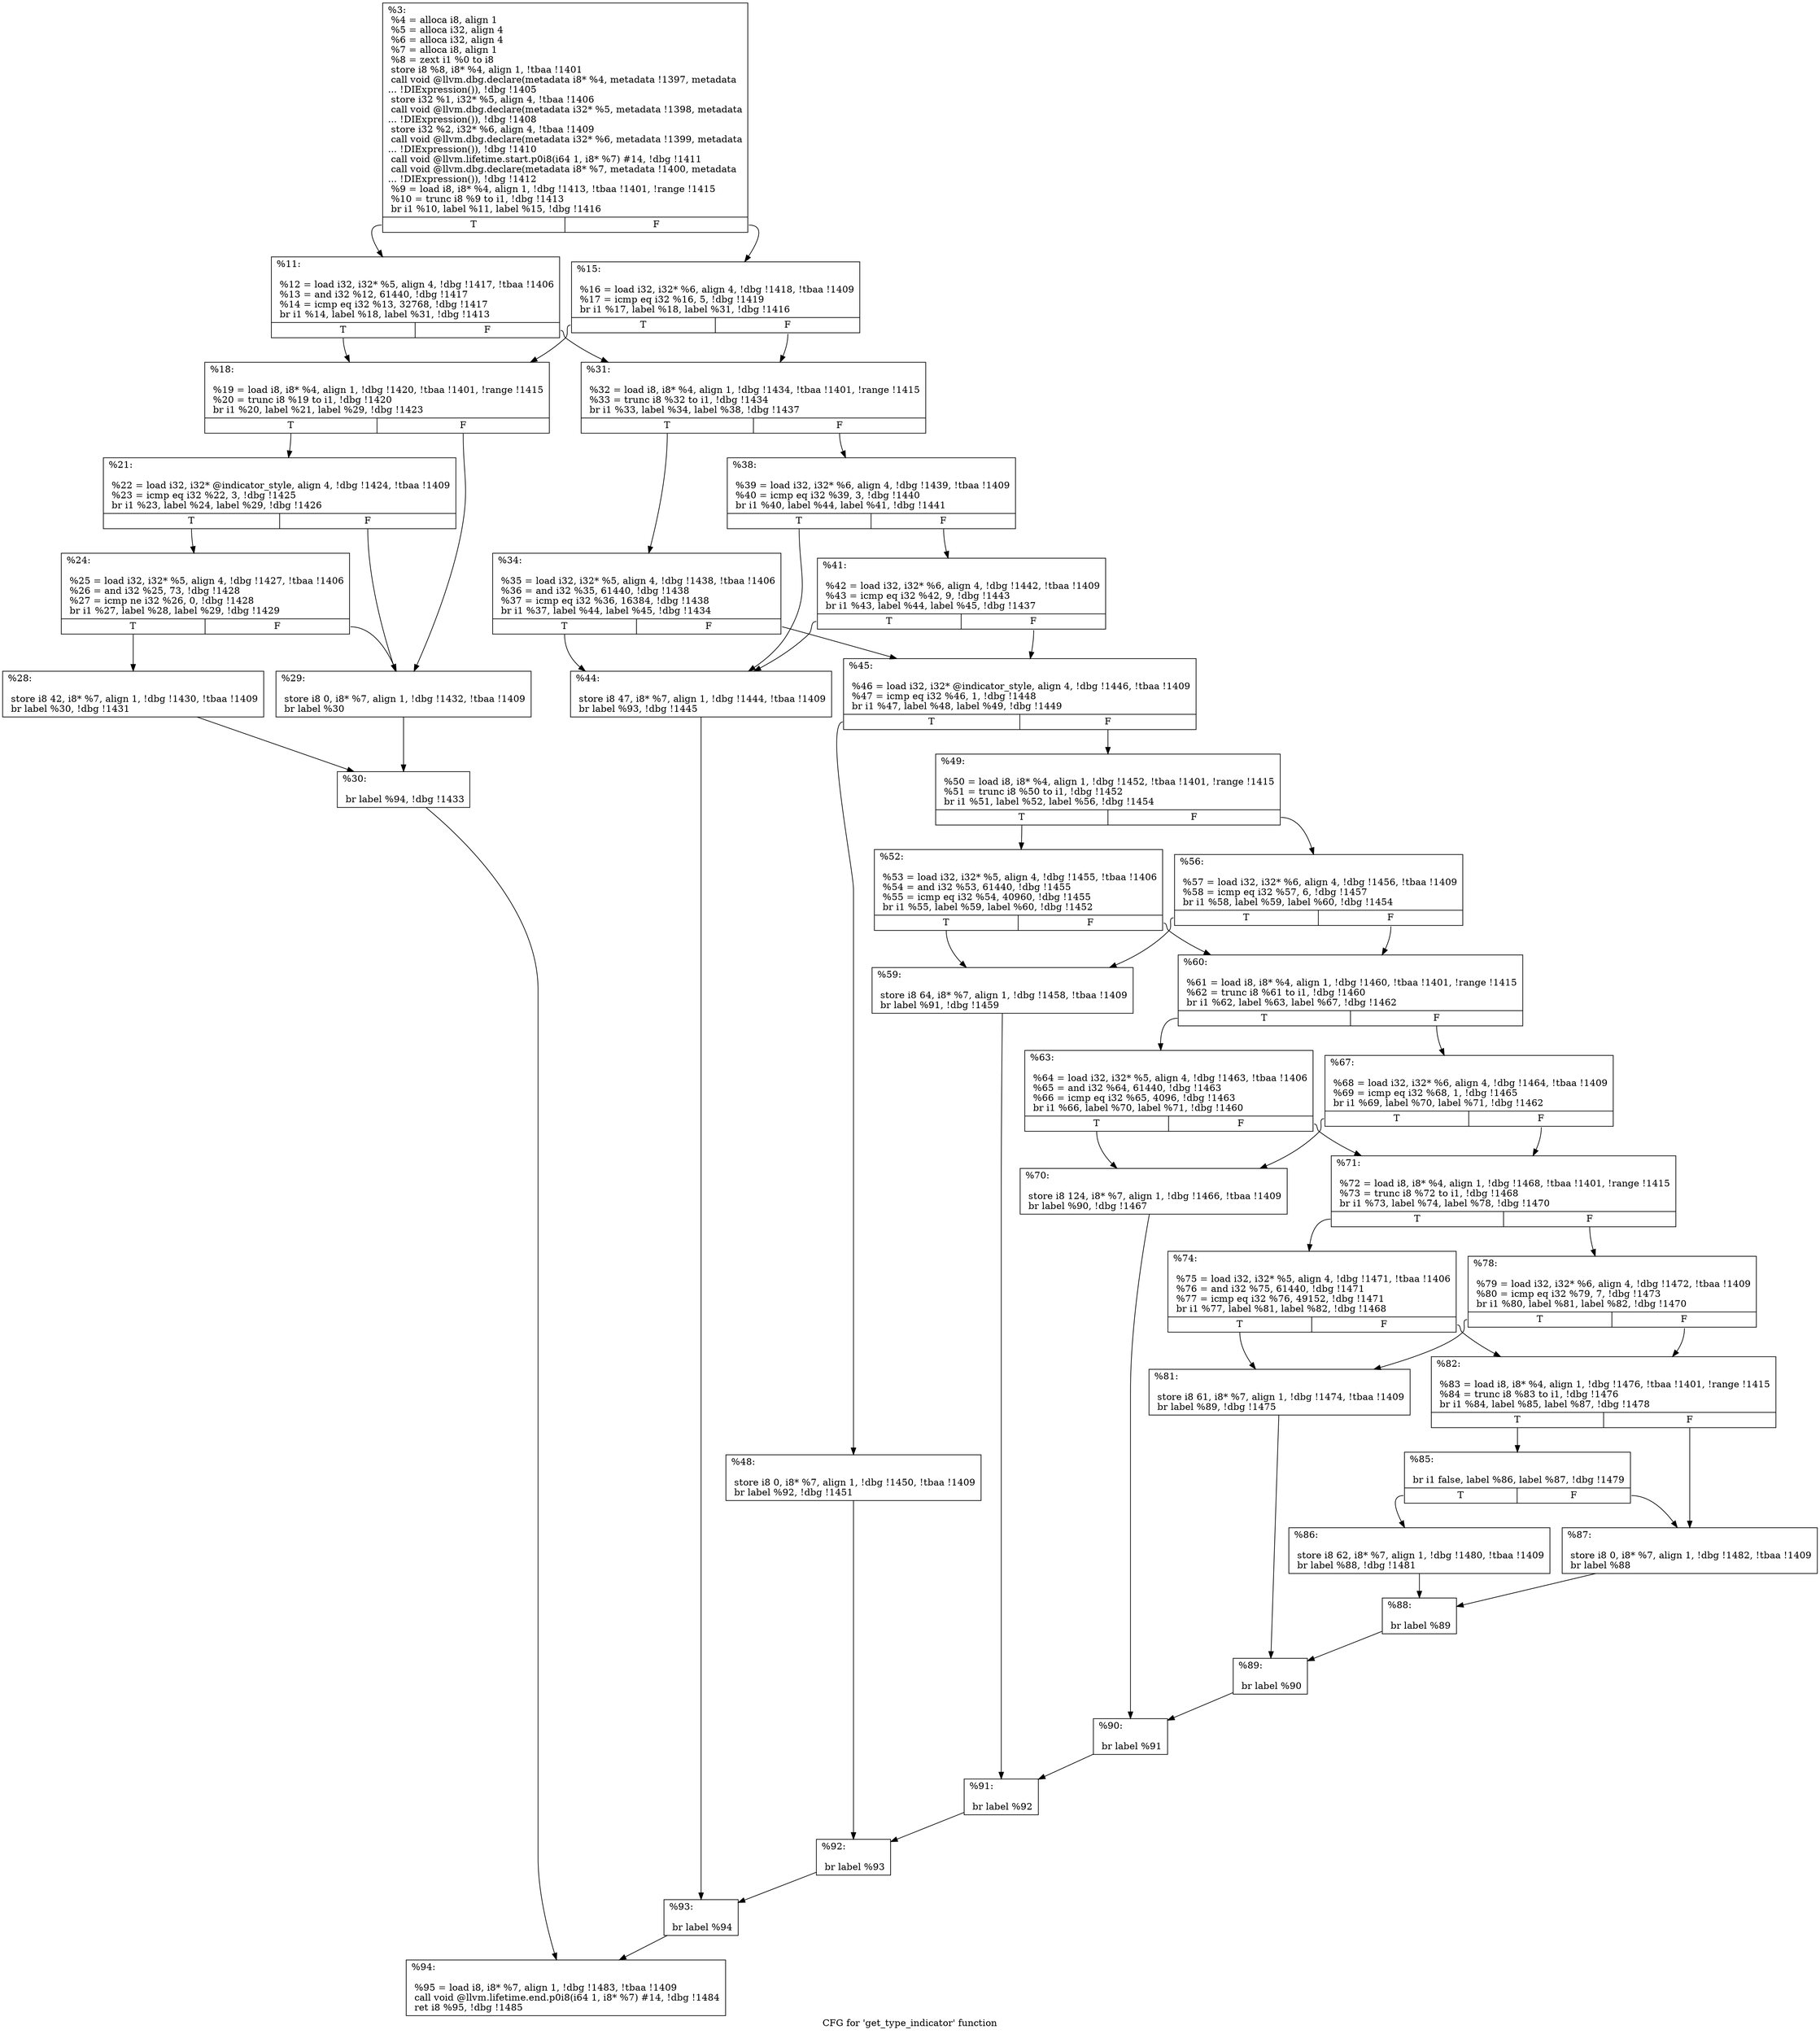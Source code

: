 digraph "CFG for 'get_type_indicator' function" {
	label="CFG for 'get_type_indicator' function";

	Node0x23d6340 [shape=record,label="{%3:\l  %4 = alloca i8, align 1\l  %5 = alloca i32, align 4\l  %6 = alloca i32, align 4\l  %7 = alloca i8, align 1\l  %8 = zext i1 %0 to i8\l  store i8 %8, i8* %4, align 1, !tbaa !1401\l  call void @llvm.dbg.declare(metadata i8* %4, metadata !1397, metadata\l... !DIExpression()), !dbg !1405\l  store i32 %1, i32* %5, align 4, !tbaa !1406\l  call void @llvm.dbg.declare(metadata i32* %5, metadata !1398, metadata\l... !DIExpression()), !dbg !1408\l  store i32 %2, i32* %6, align 4, !tbaa !1409\l  call void @llvm.dbg.declare(metadata i32* %6, metadata !1399, metadata\l... !DIExpression()), !dbg !1410\l  call void @llvm.lifetime.start.p0i8(i64 1, i8* %7) #14, !dbg !1411\l  call void @llvm.dbg.declare(metadata i8* %7, metadata !1400, metadata\l... !DIExpression()), !dbg !1412\l  %9 = load i8, i8* %4, align 1, !dbg !1413, !tbaa !1401, !range !1415\l  %10 = trunc i8 %9 to i1, !dbg !1413\l  br i1 %10, label %11, label %15, !dbg !1416\l|{<s0>T|<s1>F}}"];
	Node0x23d6340:s0 -> Node0x23d6410;
	Node0x23d6340:s1 -> Node0x23d6460;
	Node0x23d6410 [shape=record,label="{%11:\l\l  %12 = load i32, i32* %5, align 4, !dbg !1417, !tbaa !1406\l  %13 = and i32 %12, 61440, !dbg !1417\l  %14 = icmp eq i32 %13, 32768, !dbg !1417\l  br i1 %14, label %18, label %31, !dbg !1413\l|{<s0>T|<s1>F}}"];
	Node0x23d6410:s0 -> Node0x23d64b0;
	Node0x23d6410:s1 -> Node0x23d6690;
	Node0x23d6460 [shape=record,label="{%15:\l\l  %16 = load i32, i32* %6, align 4, !dbg !1418, !tbaa !1409\l  %17 = icmp eq i32 %16, 5, !dbg !1419\l  br i1 %17, label %18, label %31, !dbg !1416\l|{<s0>T|<s1>F}}"];
	Node0x23d6460:s0 -> Node0x23d64b0;
	Node0x23d6460:s1 -> Node0x23d6690;
	Node0x23d64b0 [shape=record,label="{%18:\l\l  %19 = load i8, i8* %4, align 1, !dbg !1420, !tbaa !1401, !range !1415\l  %20 = trunc i8 %19 to i1, !dbg !1420\l  br i1 %20, label %21, label %29, !dbg !1423\l|{<s0>T|<s1>F}}"];
	Node0x23d64b0:s0 -> Node0x23d6500;
	Node0x23d64b0:s1 -> Node0x23d65f0;
	Node0x23d6500 [shape=record,label="{%21:\l\l  %22 = load i32, i32* @indicator_style, align 4, !dbg !1424, !tbaa !1409\l  %23 = icmp eq i32 %22, 3, !dbg !1425\l  br i1 %23, label %24, label %29, !dbg !1426\l|{<s0>T|<s1>F}}"];
	Node0x23d6500:s0 -> Node0x23d6550;
	Node0x23d6500:s1 -> Node0x23d65f0;
	Node0x23d6550 [shape=record,label="{%24:\l\l  %25 = load i32, i32* %5, align 4, !dbg !1427, !tbaa !1406\l  %26 = and i32 %25, 73, !dbg !1428\l  %27 = icmp ne i32 %26, 0, !dbg !1428\l  br i1 %27, label %28, label %29, !dbg !1429\l|{<s0>T|<s1>F}}"];
	Node0x23d6550:s0 -> Node0x23d65a0;
	Node0x23d6550:s1 -> Node0x23d65f0;
	Node0x23d65a0 [shape=record,label="{%28:\l\l  store i8 42, i8* %7, align 1, !dbg !1430, !tbaa !1409\l  br label %30, !dbg !1431\l}"];
	Node0x23d65a0 -> Node0x23d6640;
	Node0x23d65f0 [shape=record,label="{%29:\l\l  store i8 0, i8* %7, align 1, !dbg !1432, !tbaa !1409\l  br label %30\l}"];
	Node0x23d65f0 -> Node0x23d6640;
	Node0x23d6640 [shape=record,label="{%30:\l\l  br label %94, !dbg !1433\l}"];
	Node0x23d6640 -> Node0x23d6fa0;
	Node0x23d6690 [shape=record,label="{%31:\l\l  %32 = load i8, i8* %4, align 1, !dbg !1434, !tbaa !1401, !range !1415\l  %33 = trunc i8 %32 to i1, !dbg !1434\l  br i1 %33, label %34, label %38, !dbg !1437\l|{<s0>T|<s1>F}}"];
	Node0x23d6690:s0 -> Node0x23d66e0;
	Node0x23d6690:s1 -> Node0x23d6730;
	Node0x23d66e0 [shape=record,label="{%34:\l\l  %35 = load i32, i32* %5, align 4, !dbg !1438, !tbaa !1406\l  %36 = and i32 %35, 61440, !dbg !1438\l  %37 = icmp eq i32 %36, 16384, !dbg !1438\l  br i1 %37, label %44, label %45, !dbg !1434\l|{<s0>T|<s1>F}}"];
	Node0x23d66e0:s0 -> Node0x23d67d0;
	Node0x23d66e0:s1 -> Node0x23d6820;
	Node0x23d6730 [shape=record,label="{%38:\l\l  %39 = load i32, i32* %6, align 4, !dbg !1439, !tbaa !1409\l  %40 = icmp eq i32 %39, 3, !dbg !1440\l  br i1 %40, label %44, label %41, !dbg !1441\l|{<s0>T|<s1>F}}"];
	Node0x23d6730:s0 -> Node0x23d67d0;
	Node0x23d6730:s1 -> Node0x23d6780;
	Node0x23d6780 [shape=record,label="{%41:\l\l  %42 = load i32, i32* %6, align 4, !dbg !1442, !tbaa !1409\l  %43 = icmp eq i32 %42, 9, !dbg !1443\l  br i1 %43, label %44, label %45, !dbg !1437\l|{<s0>T|<s1>F}}"];
	Node0x23d6780:s0 -> Node0x23d67d0;
	Node0x23d6780:s1 -> Node0x23d6820;
	Node0x23d67d0 [shape=record,label="{%44:\l\l  store i8 47, i8* %7, align 1, !dbg !1444, !tbaa !1409\l  br label %93, !dbg !1445\l}"];
	Node0x23d67d0 -> Node0x23d6f50;
	Node0x23d6820 [shape=record,label="{%45:\l\l  %46 = load i32, i32* @indicator_style, align 4, !dbg !1446, !tbaa !1409\l  %47 = icmp eq i32 %46, 1, !dbg !1448\l  br i1 %47, label %48, label %49, !dbg !1449\l|{<s0>T|<s1>F}}"];
	Node0x23d6820:s0 -> Node0x23d6870;
	Node0x23d6820:s1 -> Node0x23d68c0;
	Node0x23d6870 [shape=record,label="{%48:\l\l  store i8 0, i8* %7, align 1, !dbg !1450, !tbaa !1409\l  br label %92, !dbg !1451\l}"];
	Node0x23d6870 -> Node0x23d6f00;
	Node0x23d68c0 [shape=record,label="{%49:\l\l  %50 = load i8, i8* %4, align 1, !dbg !1452, !tbaa !1401, !range !1415\l  %51 = trunc i8 %50 to i1, !dbg !1452\l  br i1 %51, label %52, label %56, !dbg !1454\l|{<s0>T|<s1>F}}"];
	Node0x23d68c0:s0 -> Node0x23d6910;
	Node0x23d68c0:s1 -> Node0x23d6960;
	Node0x23d6910 [shape=record,label="{%52:\l\l  %53 = load i32, i32* %5, align 4, !dbg !1455, !tbaa !1406\l  %54 = and i32 %53, 61440, !dbg !1455\l  %55 = icmp eq i32 %54, 40960, !dbg !1455\l  br i1 %55, label %59, label %60, !dbg !1452\l|{<s0>T|<s1>F}}"];
	Node0x23d6910:s0 -> Node0x23d69b0;
	Node0x23d6910:s1 -> Node0x23d6a00;
	Node0x23d6960 [shape=record,label="{%56:\l\l  %57 = load i32, i32* %6, align 4, !dbg !1456, !tbaa !1409\l  %58 = icmp eq i32 %57, 6, !dbg !1457\l  br i1 %58, label %59, label %60, !dbg !1454\l|{<s0>T|<s1>F}}"];
	Node0x23d6960:s0 -> Node0x23d69b0;
	Node0x23d6960:s1 -> Node0x23d6a00;
	Node0x23d69b0 [shape=record,label="{%59:\l\l  store i8 64, i8* %7, align 1, !dbg !1458, !tbaa !1409\l  br label %91, !dbg !1459\l}"];
	Node0x23d69b0 -> Node0x23d6eb0;
	Node0x23d6a00 [shape=record,label="{%60:\l\l  %61 = load i8, i8* %4, align 1, !dbg !1460, !tbaa !1401, !range !1415\l  %62 = trunc i8 %61 to i1, !dbg !1460\l  br i1 %62, label %63, label %67, !dbg !1462\l|{<s0>T|<s1>F}}"];
	Node0x23d6a00:s0 -> Node0x23d6a50;
	Node0x23d6a00:s1 -> Node0x23d6aa0;
	Node0x23d6a50 [shape=record,label="{%63:\l\l  %64 = load i32, i32* %5, align 4, !dbg !1463, !tbaa !1406\l  %65 = and i32 %64, 61440, !dbg !1463\l  %66 = icmp eq i32 %65, 4096, !dbg !1463\l  br i1 %66, label %70, label %71, !dbg !1460\l|{<s0>T|<s1>F}}"];
	Node0x23d6a50:s0 -> Node0x23d6af0;
	Node0x23d6a50:s1 -> Node0x23d6b40;
	Node0x23d6aa0 [shape=record,label="{%67:\l\l  %68 = load i32, i32* %6, align 4, !dbg !1464, !tbaa !1409\l  %69 = icmp eq i32 %68, 1, !dbg !1465\l  br i1 %69, label %70, label %71, !dbg !1462\l|{<s0>T|<s1>F}}"];
	Node0x23d6aa0:s0 -> Node0x23d6af0;
	Node0x23d6aa0:s1 -> Node0x23d6b40;
	Node0x23d6af0 [shape=record,label="{%70:\l\l  store i8 124, i8* %7, align 1, !dbg !1466, !tbaa !1409\l  br label %90, !dbg !1467\l}"];
	Node0x23d6af0 -> Node0x23d6e60;
	Node0x23d6b40 [shape=record,label="{%71:\l\l  %72 = load i8, i8* %4, align 1, !dbg !1468, !tbaa !1401, !range !1415\l  %73 = trunc i8 %72 to i1, !dbg !1468\l  br i1 %73, label %74, label %78, !dbg !1470\l|{<s0>T|<s1>F}}"];
	Node0x23d6b40:s0 -> Node0x23d6b90;
	Node0x23d6b40:s1 -> Node0x23d6be0;
	Node0x23d6b90 [shape=record,label="{%74:\l\l  %75 = load i32, i32* %5, align 4, !dbg !1471, !tbaa !1406\l  %76 = and i32 %75, 61440, !dbg !1471\l  %77 = icmp eq i32 %76, 49152, !dbg !1471\l  br i1 %77, label %81, label %82, !dbg !1468\l|{<s0>T|<s1>F}}"];
	Node0x23d6b90:s0 -> Node0x23d6c30;
	Node0x23d6b90:s1 -> Node0x23d6c80;
	Node0x23d6be0 [shape=record,label="{%78:\l\l  %79 = load i32, i32* %6, align 4, !dbg !1472, !tbaa !1409\l  %80 = icmp eq i32 %79, 7, !dbg !1473\l  br i1 %80, label %81, label %82, !dbg !1470\l|{<s0>T|<s1>F}}"];
	Node0x23d6be0:s0 -> Node0x23d6c30;
	Node0x23d6be0:s1 -> Node0x23d6c80;
	Node0x23d6c30 [shape=record,label="{%81:\l\l  store i8 61, i8* %7, align 1, !dbg !1474, !tbaa !1409\l  br label %89, !dbg !1475\l}"];
	Node0x23d6c30 -> Node0x23d6e10;
	Node0x23d6c80 [shape=record,label="{%82:\l\l  %83 = load i8, i8* %4, align 1, !dbg !1476, !tbaa !1401, !range !1415\l  %84 = trunc i8 %83 to i1, !dbg !1476\l  br i1 %84, label %85, label %87, !dbg !1478\l|{<s0>T|<s1>F}}"];
	Node0x23d6c80:s0 -> Node0x23d6cd0;
	Node0x23d6c80:s1 -> Node0x23d6d70;
	Node0x23d6cd0 [shape=record,label="{%85:\l\l  br i1 false, label %86, label %87, !dbg !1479\l|{<s0>T|<s1>F}}"];
	Node0x23d6cd0:s0 -> Node0x23d6d20;
	Node0x23d6cd0:s1 -> Node0x23d6d70;
	Node0x23d6d20 [shape=record,label="{%86:\l\l  store i8 62, i8* %7, align 1, !dbg !1480, !tbaa !1409\l  br label %88, !dbg !1481\l}"];
	Node0x23d6d20 -> Node0x23d6dc0;
	Node0x23d6d70 [shape=record,label="{%87:\l\l  store i8 0, i8* %7, align 1, !dbg !1482, !tbaa !1409\l  br label %88\l}"];
	Node0x23d6d70 -> Node0x23d6dc0;
	Node0x23d6dc0 [shape=record,label="{%88:\l\l  br label %89\l}"];
	Node0x23d6dc0 -> Node0x23d6e10;
	Node0x23d6e10 [shape=record,label="{%89:\l\l  br label %90\l}"];
	Node0x23d6e10 -> Node0x23d6e60;
	Node0x23d6e60 [shape=record,label="{%90:\l\l  br label %91\l}"];
	Node0x23d6e60 -> Node0x23d6eb0;
	Node0x23d6eb0 [shape=record,label="{%91:\l\l  br label %92\l}"];
	Node0x23d6eb0 -> Node0x23d6f00;
	Node0x23d6f00 [shape=record,label="{%92:\l\l  br label %93\l}"];
	Node0x23d6f00 -> Node0x23d6f50;
	Node0x23d6f50 [shape=record,label="{%93:\l\l  br label %94\l}"];
	Node0x23d6f50 -> Node0x23d6fa0;
	Node0x23d6fa0 [shape=record,label="{%94:\l\l  %95 = load i8, i8* %7, align 1, !dbg !1483, !tbaa !1409\l  call void @llvm.lifetime.end.p0i8(i64 1, i8* %7) #14, !dbg !1484\l  ret i8 %95, !dbg !1485\l}"];
}
